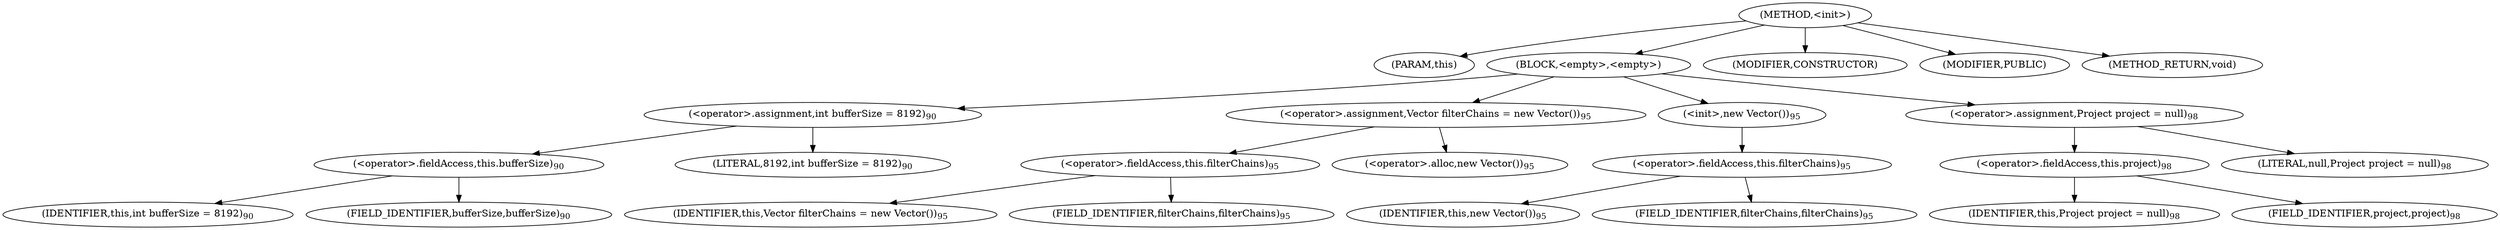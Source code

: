 digraph "&lt;init&gt;" {  
"461" [label = <(METHOD,&lt;init&gt;)> ]
"462" [label = <(PARAM,this)> ]
"463" [label = <(BLOCK,&lt;empty&gt;,&lt;empty&gt;)> ]
"464" [label = <(&lt;operator&gt;.assignment,int bufferSize = 8192)<SUB>90</SUB>> ]
"465" [label = <(&lt;operator&gt;.fieldAccess,this.bufferSize)<SUB>90</SUB>> ]
"466" [label = <(IDENTIFIER,this,int bufferSize = 8192)<SUB>90</SUB>> ]
"467" [label = <(FIELD_IDENTIFIER,bufferSize,bufferSize)<SUB>90</SUB>> ]
"468" [label = <(LITERAL,8192,int bufferSize = 8192)<SUB>90</SUB>> ]
"469" [label = <(&lt;operator&gt;.assignment,Vector filterChains = new Vector())<SUB>95</SUB>> ]
"470" [label = <(&lt;operator&gt;.fieldAccess,this.filterChains)<SUB>95</SUB>> ]
"471" [label = <(IDENTIFIER,this,Vector filterChains = new Vector())<SUB>95</SUB>> ]
"472" [label = <(FIELD_IDENTIFIER,filterChains,filterChains)<SUB>95</SUB>> ]
"473" [label = <(&lt;operator&gt;.alloc,new Vector())<SUB>95</SUB>> ]
"474" [label = <(&lt;init&gt;,new Vector())<SUB>95</SUB>> ]
"475" [label = <(&lt;operator&gt;.fieldAccess,this.filterChains)<SUB>95</SUB>> ]
"476" [label = <(IDENTIFIER,this,new Vector())<SUB>95</SUB>> ]
"477" [label = <(FIELD_IDENTIFIER,filterChains,filterChains)<SUB>95</SUB>> ]
"478" [label = <(&lt;operator&gt;.assignment,Project project = null)<SUB>98</SUB>> ]
"479" [label = <(&lt;operator&gt;.fieldAccess,this.project)<SUB>98</SUB>> ]
"480" [label = <(IDENTIFIER,this,Project project = null)<SUB>98</SUB>> ]
"481" [label = <(FIELD_IDENTIFIER,project,project)<SUB>98</SUB>> ]
"482" [label = <(LITERAL,null,Project project = null)<SUB>98</SUB>> ]
"483" [label = <(MODIFIER,CONSTRUCTOR)> ]
"484" [label = <(MODIFIER,PUBLIC)> ]
"485" [label = <(METHOD_RETURN,void)> ]
  "461" -> "462" 
  "461" -> "463" 
  "461" -> "483" 
  "461" -> "484" 
  "461" -> "485" 
  "463" -> "464" 
  "463" -> "469" 
  "463" -> "474" 
  "463" -> "478" 
  "464" -> "465" 
  "464" -> "468" 
  "465" -> "466" 
  "465" -> "467" 
  "469" -> "470" 
  "469" -> "473" 
  "470" -> "471" 
  "470" -> "472" 
  "474" -> "475" 
  "475" -> "476" 
  "475" -> "477" 
  "478" -> "479" 
  "478" -> "482" 
  "479" -> "480" 
  "479" -> "481" 
}
